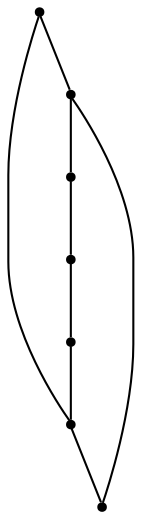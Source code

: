 graph {
  node [shape=point,comment="{\"directed\":false,\"doi\":\"10.1007/978-3-642-25878-7_7\",\"figure\":\"5 (7)\"}"]

  v0 [pos="682.6540760992156,1619.20519055776"]
  v1 [pos="780.2637997673392,1667.9795298858226"]
  v2 [pos="780.2637997673392,1716.7497995561432"]
  v3 [pos="731.4568699320054,1667.9795298858226"]
  v4 [pos="682.6540760992156,1716.7497995561432"]
  v5 [pos="682.6540760992156,1814.294535731331"]
  v6 [pos="633.8471462638818,1667.9795298858226"]

  v6 -- v0 [id="-2",pos="633.8471462638818,1667.9795298858226 682.6540760992156,1619.20519055776 682.6540760992156,1619.20519055776 682.6540760992156,1619.20519055776"]
  v6 -- v4 [id="-3",pos="633.8471462638818,1667.9795298858226 682.6540760992156,1716.7497995561432 682.6540760992156,1716.7497995561432 682.6540760992156,1716.7497995561432"]
  v5 -- v2 [id="-4",pos="682.6540760992156,1814.294535731331 780.2637997673392,1716.7497995561432 780.2637997673392,1716.7497995561432 780.2637997673392,1716.7497995561432"]
  v4 -- v3 [id="-5",pos="682.6540760992156,1716.7497995561432 731.4568699320054,1667.9795298858226 731.4568699320054,1667.9795298858226 731.4568699320054,1667.9795298858226"]
  v4 -- v5 [id="-6",pos="682.6540760992156,1716.7497995561432 682.6540760992156,1814.294535731331 682.6540760992156,1814.294535731331 682.6540760992156,1814.294535731331"]
  v0 -- v3 [id="-7",pos="682.6540760992156,1619.20519055776 731.4568699320054,1667.9795298858226 731.4568699320054,1667.9795298858226 731.4568699320054,1667.9795298858226"]
  v2 -- v1 [id="-8",pos="780.2637997673392,1716.7497995561432 780.2637997673392,1667.9795298858226 780.2637997673392,1667.9795298858226 780.2637997673392,1667.9795298858226"]
  v1 -- v0 [id="-9",pos="780.2637997673392,1667.9795298858226 682.6540760992156,1619.20519055776 682.6540760992156,1619.20519055776 682.6540760992156,1619.20519055776"]
}